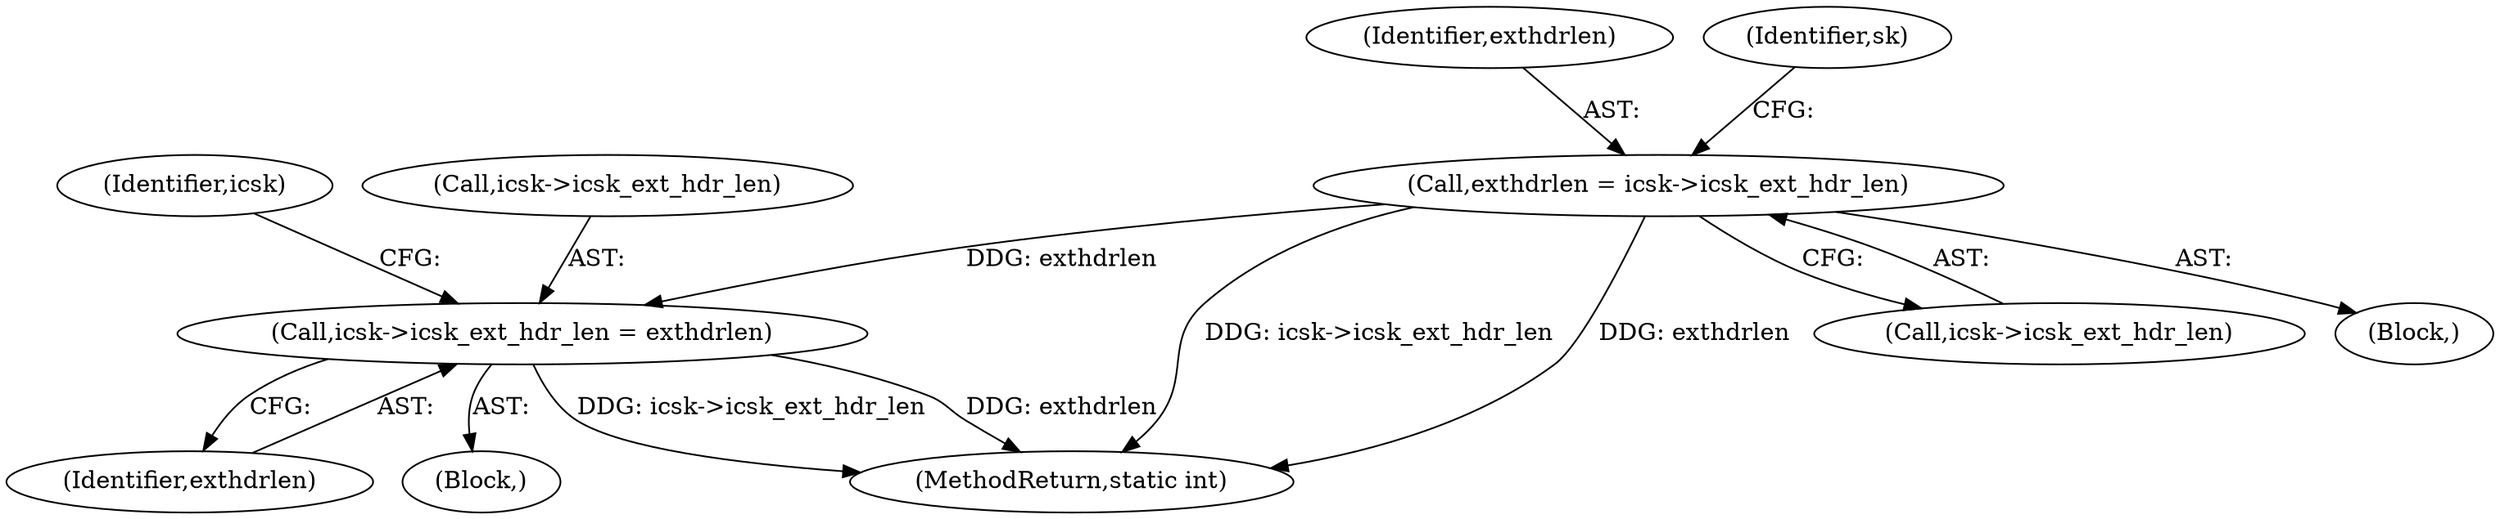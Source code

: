 digraph "0_linux_45f6fad84cc305103b28d73482b344d7f5b76f39_15@pointer" {
"1000410" [label="(Call,icsk->icsk_ext_hdr_len = exthdrlen)"];
"1000340" [label="(Call,exthdrlen = icsk->icsk_ext_hdr_len)"];
"1000341" [label="(Identifier,exthdrlen)"];
"1000417" [label="(Identifier,icsk)"];
"1000411" [label="(Call,icsk->icsk_ext_hdr_len)"];
"1000342" [label="(Call,icsk->icsk_ext_hdr_len)"];
"1000410" [label="(Call,icsk->icsk_ext_hdr_len = exthdrlen)"];
"1000414" [label="(Identifier,exthdrlen)"];
"1000347" [label="(Identifier,sk)"];
"1000409" [label="(Block,)"];
"1000340" [label="(Call,exthdrlen = icsk->icsk_ext_hdr_len)"];
"1000338" [label="(Block,)"];
"1000716" [label="(MethodReturn,static int)"];
"1000410" -> "1000409"  [label="AST: "];
"1000410" -> "1000414"  [label="CFG: "];
"1000411" -> "1000410"  [label="AST: "];
"1000414" -> "1000410"  [label="AST: "];
"1000417" -> "1000410"  [label="CFG: "];
"1000410" -> "1000716"  [label="DDG: icsk->icsk_ext_hdr_len"];
"1000410" -> "1000716"  [label="DDG: exthdrlen"];
"1000340" -> "1000410"  [label="DDG: exthdrlen"];
"1000340" -> "1000338"  [label="AST: "];
"1000340" -> "1000342"  [label="CFG: "];
"1000341" -> "1000340"  [label="AST: "];
"1000342" -> "1000340"  [label="AST: "];
"1000347" -> "1000340"  [label="CFG: "];
"1000340" -> "1000716"  [label="DDG: icsk->icsk_ext_hdr_len"];
"1000340" -> "1000716"  [label="DDG: exthdrlen"];
}
